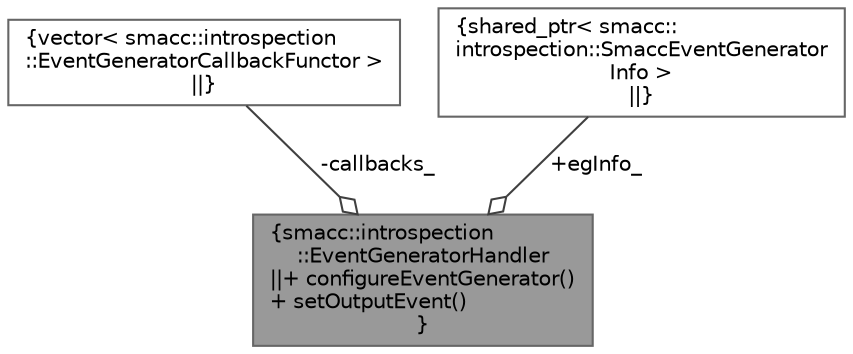 digraph "smacc::introspection::EventGeneratorHandler"
{
 // LATEX_PDF_SIZE
  bgcolor="transparent";
  edge [fontname=Helvetica,fontsize=10,labelfontname=Helvetica,labelfontsize=10];
  node [fontname=Helvetica,fontsize=10,shape=box,height=0.2,width=0.4];
  Node1 [label="{smacc::introspection\l::EventGeneratorHandler\n||+ configureEventGenerator()\l+ setOutputEvent()\l}",height=0.2,width=0.4,color="gray40", fillcolor="grey60", style="filled", fontcolor="black",tooltip=" "];
  Node2 -> Node1 [color="grey25",style="solid",label=" -callbacks_" ,arrowhead="odiamond"];
  Node2 [label="{vector\< smacc::introspection\l::EventGeneratorCallbackFunctor \>\n||}",height=0.2,width=0.4,color="gray40", fillcolor="white", style="filled",tooltip=" "];
  Node3 -> Node1 [color="grey25",style="solid",label=" +egInfo_" ,arrowhead="odiamond"];
  Node3 [label="{shared_ptr\< smacc::\lintrospection::SmaccEventGenerator\lInfo \>\n||}",height=0.2,width=0.4,color="gray40", fillcolor="white", style="filled",tooltip=" "];
}
